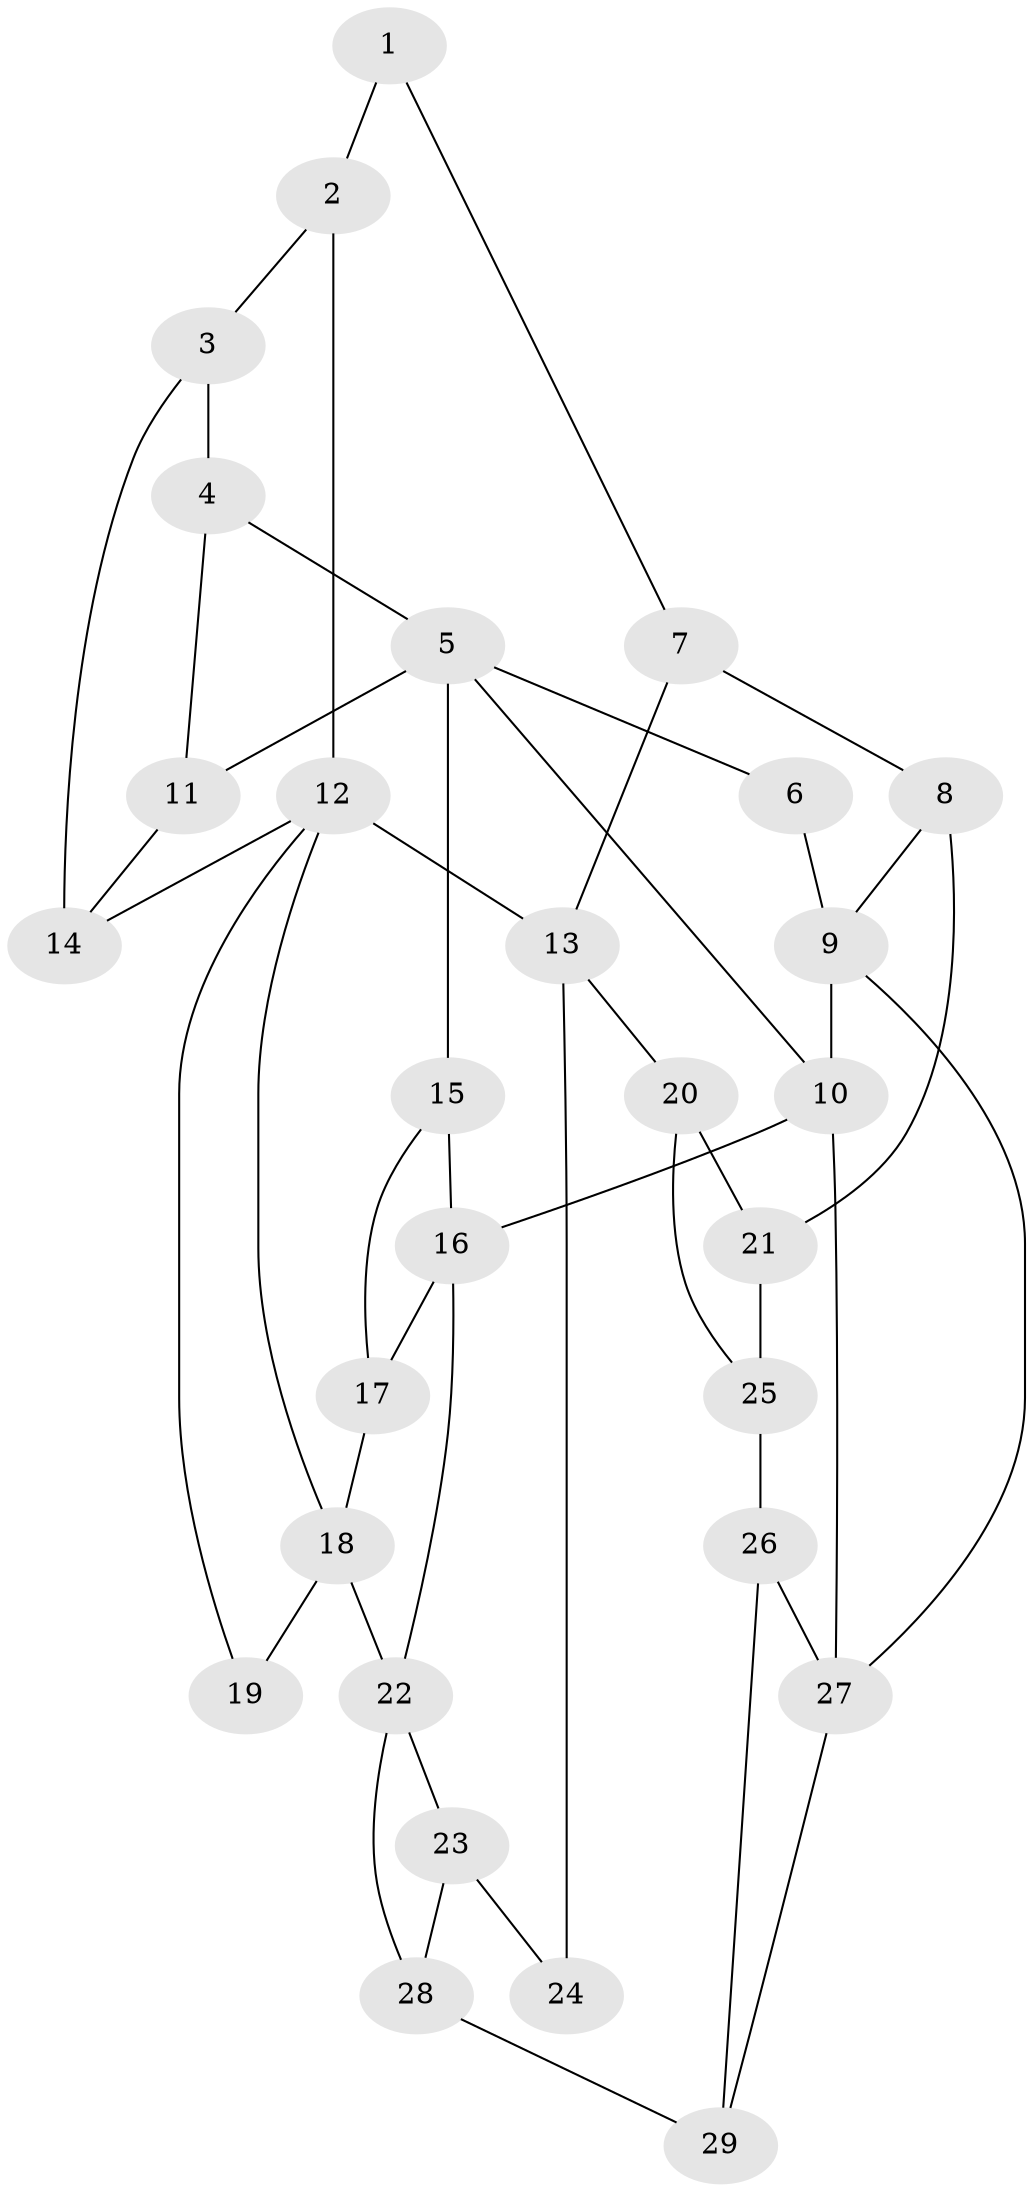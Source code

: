 // original degree distribution, {3: 0.05172413793103448, 5: 0.5, 4: 0.22413793103448276, 6: 0.22413793103448276}
// Generated by graph-tools (version 1.1) at 2025/54/03/04/25 22:54:33]
// undirected, 29 vertices, 47 edges
graph export_dot {
  node [color=gray90,style=filled];
  1;
  2;
  3;
  4;
  5;
  6;
  7;
  8;
  9;
  10;
  11;
  12;
  13;
  14;
  15;
  16;
  17;
  18;
  19;
  20;
  21;
  22;
  23;
  24;
  25;
  26;
  27;
  28;
  29;
  1 -- 2 [weight=1.0];
  1 -- 7 [weight=1.0];
  2 -- 3 [weight=1.0];
  2 -- 12 [weight=1.0];
  3 -- 4 [weight=1.0];
  3 -- 14 [weight=1.0];
  4 -- 5 [weight=1.0];
  4 -- 11 [weight=1.0];
  5 -- 6 [weight=1.0];
  5 -- 10 [weight=1.0];
  5 -- 11 [weight=1.0];
  5 -- 15 [weight=1.0];
  6 -- 9 [weight=1.0];
  7 -- 8 [weight=1.0];
  7 -- 13 [weight=1.0];
  8 -- 9 [weight=1.0];
  8 -- 21 [weight=1.0];
  9 -- 10 [weight=1.0];
  9 -- 27 [weight=1.0];
  10 -- 16 [weight=2.0];
  10 -- 27 [weight=2.0];
  11 -- 14 [weight=1.0];
  12 -- 13 [weight=2.0];
  12 -- 14 [weight=1.0];
  12 -- 18 [weight=1.0];
  12 -- 19 [weight=1.0];
  13 -- 20 [weight=1.0];
  13 -- 24 [weight=2.0];
  15 -- 16 [weight=2.0];
  15 -- 17 [weight=1.0];
  16 -- 17 [weight=1.0];
  16 -- 22 [weight=1.0];
  17 -- 18 [weight=1.0];
  18 -- 19 [weight=2.0];
  18 -- 22 [weight=2.0];
  20 -- 21 [weight=1.0];
  20 -- 25 [weight=1.0];
  21 -- 25 [weight=1.0];
  22 -- 23 [weight=1.0];
  22 -- 28 [weight=1.0];
  23 -- 24 [weight=1.0];
  23 -- 28 [weight=1.0];
  25 -- 26 [weight=2.0];
  26 -- 27 [weight=3.0];
  26 -- 29 [weight=1.0];
  27 -- 29 [weight=1.0];
  28 -- 29 [weight=1.0];
}
